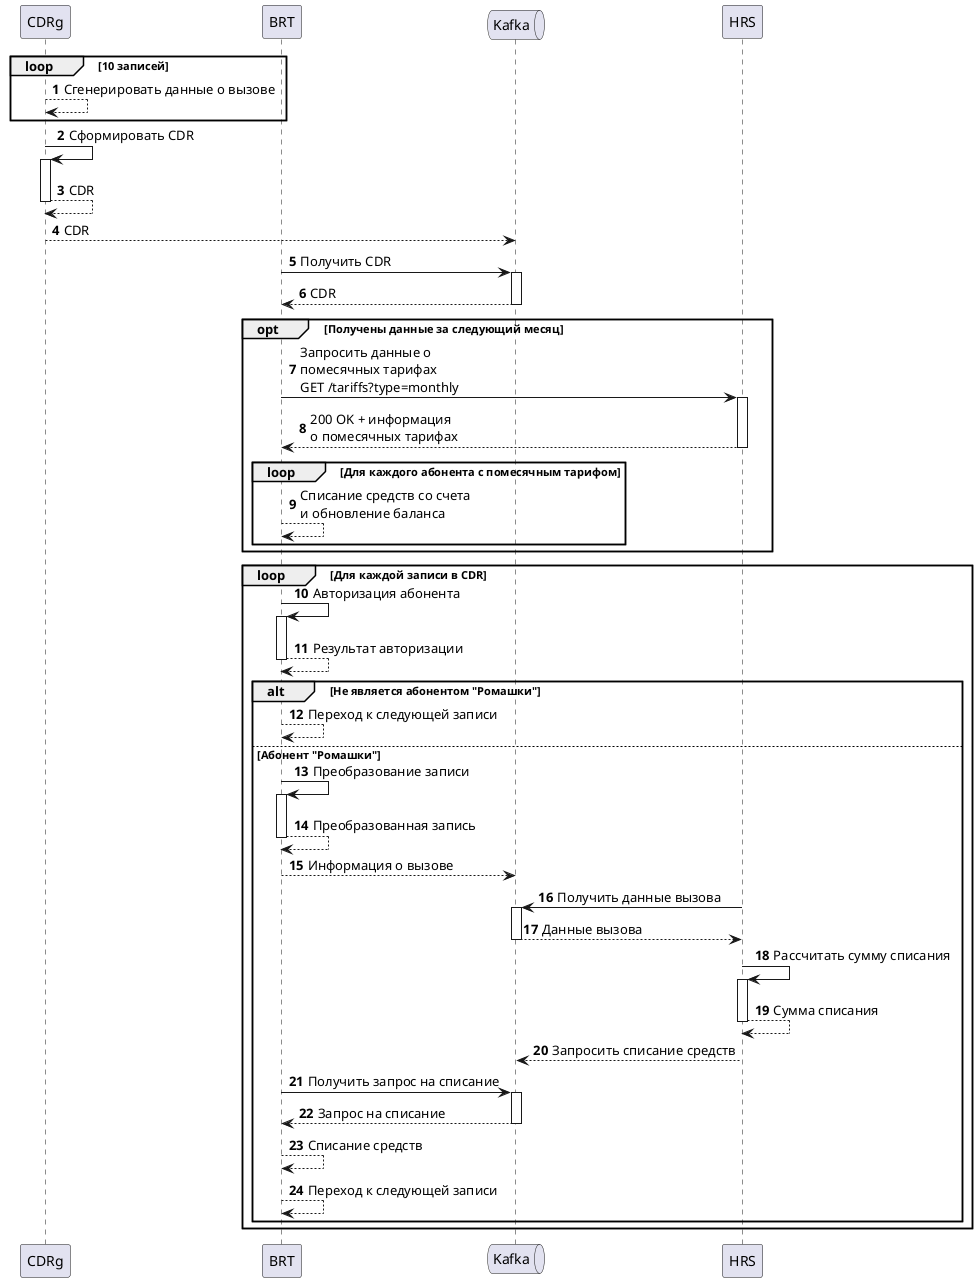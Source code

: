 @startuml sequence 

participant cdrg as "CDRg"
participant brt  as "BRT"
queue       mq   as "Kafka"
participant hrs  as "HRS" 

autonumber
loop 10 записей
    cdrg --> cdrg : Сгенерировать данные о вызове
end
cdrg -> cdrg ++ : Сформировать CDR
cdrg --> cdrg -- : CDR
cdrg --> mq : CDR 
cdrg--
brt -> mq ++ : Получить CDR
mq --> brt -- : CDR
opt Получены данные за следующий месяц
    brt -> hrs ++ : Запросить данные о\nпомесячных тарифах\nGET /tariffs?type=monthly
    hrs --> brt -- : 200 OK + информация\nо помесячных тарифах
    loop Для каждого абонента с помесячным тарифом
        brt --> brt : Списание средств со счета\nи обновление баланса
    end
end
loop Для каждой записи в CDR
    brt -> brt ++ : Авторизация абонента
    brt --> brt -- : Результат авторизации
    alt Не является абонентом "Ромашки"
        brt --> brt : Переход к следующей записи
        else Абонент "Ромашки"
            brt -> brt ++ : Преобразование записи
            brt --> brt -- : Преобразованная запись
            brt --> mq -- : Информация о вызове
            hrs -> mq ++ : Получить данные вызова
            mq --> hrs -- : Данные вызова
            hrs -> hrs ++ : Рассчитать сумму списания 
            hrs --> hrs -- : Сумма списания
            hrs --> mq -- : Запросить списание средств
            brt -> mq ++ : Получить запрос на списание
            mq --> brt -- : Запрос на списание
            brt --> brt : Списание средств
            brt --> brt : Переход к следующей записи
    end
end


@enduml